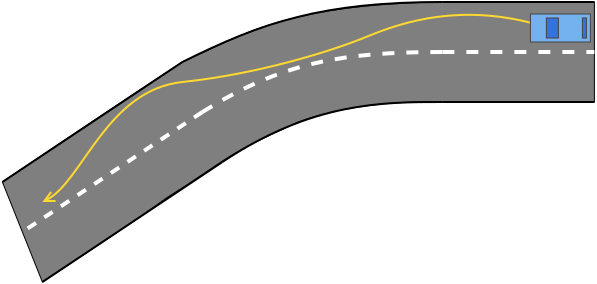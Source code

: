 <?xml version="1.0" encoding="UTF-8"?>
<dia:diagram xmlns:dia="http://www.lysator.liu.se/~alla/dia/">
  <dia:layer name="Háttér" visible="true" active="true">
    <dia:object type="Standard - Beziergon" version="0" id="O0">
      <dia:attribute name="obj_pos">
        <dia:point val="67.6,23"/>
      </dia:attribute>
      <dia:attribute name="obj_bb">
        <dia:rectangle val="38,23;67.6,37"/>
      </dia:attribute>
      <dia:attribute name="bez_points">
        <dia:point val="67.6,23"/>
        <dia:point val="67.6,23"/>
        <dia:point val="67.6,28"/>
        <dia:point val="67.6,28"/>
        <dia:point val="67.6,28"/>
        <dia:point val="60,28"/>
        <dia:point val="60,28"/>
        <dia:point val="60,28"/>
        <dia:point val="56,27.8"/>
        <dia:point val="52.8,29"/>
        <dia:point val="48.8,30.8"/>
        <dia:point val="49.4,30.8"/>
        <dia:point val="46.2,32.8"/>
        <dia:point val="44.6,34"/>
        <dia:point val="40,37"/>
        <dia:point val="40,37"/>
        <dia:point val="40,37"/>
        <dia:point val="38,32"/>
        <dia:point val="38,32"/>
        <dia:point val="38,32"/>
        <dia:point val="43.6,28.2"/>
        <dia:point val="47,26"/>
        <dia:point val="49.2,25"/>
        <dia:point val="50.433,24.3"/>
        <dia:point val="52.6,23.8"/>
        <dia:point val="55.6,23"/>
        <dia:point val="60,23"/>
        <dia:point val="60,23"/>
        <dia:point val="60,23"/>
        <dia:point val="67.6,23"/>
      </dia:attribute>
      <dia:attribute name="corner_types">
        <dia:enum val="1979103232"/>
        <dia:enum val="0"/>
        <dia:enum val="0"/>
        <dia:enum val="2"/>
        <dia:enum val="2"/>
        <dia:enum val="0"/>
        <dia:enum val="0"/>
        <dia:enum val="2"/>
        <dia:enum val="2"/>
        <dia:enum val="0"/>
        <dia:enum val="0"/>
      </dia:attribute>
      <dia:attribute name="line_width">
        <dia:real val="1.175e-38"/>
      </dia:attribute>
      <dia:attribute name="inner_color">
        <dia:color val="#7f7f7f"/>
      </dia:attribute>
      <dia:attribute name="show_background">
        <dia:boolean val="true"/>
      </dia:attribute>
    </dia:object>
    <dia:object type="Standard - Line" version="0" id="O1">
      <dia:attribute name="obj_pos">
        <dia:point val="60,23"/>
      </dia:attribute>
      <dia:attribute name="obj_bb">
        <dia:rectangle val="59.95,22.95;67.65,23.05"/>
      </dia:attribute>
      <dia:attribute name="conn_endpoints">
        <dia:point val="60,23"/>
        <dia:point val="67.6,23"/>
      </dia:attribute>
      <dia:attribute name="numcp">
        <dia:int val="1"/>
      </dia:attribute>
    </dia:object>
    <dia:object type="Standard - Line" version="0" id="O2">
      <dia:attribute name="obj_pos">
        <dia:point val="60,28"/>
      </dia:attribute>
      <dia:attribute name="obj_bb">
        <dia:rectangle val="59.95,27.95;67.65,28.05"/>
      </dia:attribute>
      <dia:attribute name="conn_endpoints">
        <dia:point val="60,28"/>
        <dia:point val="67.6,28"/>
      </dia:attribute>
      <dia:attribute name="numcp">
        <dia:int val="1"/>
      </dia:attribute>
    </dia:object>
    <dia:object type="Standard - Line" version="0" id="O3">
      <dia:attribute name="obj_pos">
        <dia:point val="60,25.5"/>
      </dia:attribute>
      <dia:attribute name="obj_bb">
        <dia:rectangle val="59.9,25.4;67.7,25.6"/>
      </dia:attribute>
      <dia:attribute name="conn_endpoints">
        <dia:point val="60,25.5"/>
        <dia:point val="67.6,25.5"/>
      </dia:attribute>
      <dia:attribute name="numcp">
        <dia:int val="1"/>
      </dia:attribute>
      <dia:attribute name="line_color">
        <dia:color val="#ffffff"/>
      </dia:attribute>
      <dia:attribute name="line_width">
        <dia:real val="0.2"/>
      </dia:attribute>
      <dia:attribute name="line_style">
        <dia:enum val="1"/>
      </dia:attribute>
      <dia:attribute name="dashlength">
        <dia:real val="0.6"/>
      </dia:attribute>
      <dia:connections>
        <dia:connection handle="1" to="O0" connection="1"/>
      </dia:connections>
    </dia:object>
    <dia:object type="Standard - BezierLine" version="0" id="O4">
      <dia:attribute name="obj_pos">
        <dia:point val="60,23"/>
      </dia:attribute>
      <dia:attribute name="obj_bb">
        <dia:rectangle val="46.933,22.95;60.05,26.067"/>
      </dia:attribute>
      <dia:attribute name="bez_points">
        <dia:point val="60,23"/>
        <dia:point val="54,23"/>
        <dia:point val="51,24"/>
        <dia:point val="47,26"/>
      </dia:attribute>
      <dia:attribute name="corner_types">
        <dia:enum val="0"/>
        <dia:enum val="0"/>
      </dia:attribute>
    </dia:object>
    <dia:object type="Standard - BezierLine" version="0" id="O5">
      <dia:attribute name="obj_pos">
        <dia:point val="60,25.5"/>
      </dia:attribute>
      <dia:attribute name="obj_bb">
        <dia:rectangle val="47.862,25.4;60.1,28.638"/>
      </dia:attribute>
      <dia:attribute name="bez_points">
        <dia:point val="60,25.5"/>
        <dia:point val="55,25.5"/>
        <dia:point val="52,26"/>
        <dia:point val="48,28.5"/>
      </dia:attribute>
      <dia:attribute name="corner_types">
        <dia:enum val="0"/>
        <dia:enum val="0"/>
      </dia:attribute>
      <dia:attribute name="line_color">
        <dia:color val="#ffffff"/>
      </dia:attribute>
      <dia:attribute name="line_width">
        <dia:real val="0.2"/>
      </dia:attribute>
      <dia:attribute name="line_style">
        <dia:enum val="1"/>
      </dia:attribute>
      <dia:attribute name="dashlength">
        <dia:real val="0.6"/>
      </dia:attribute>
    </dia:object>
    <dia:object type="Standard - BezierLine" version="0" id="O6">
      <dia:attribute name="obj_pos">
        <dia:point val="60,28"/>
      </dia:attribute>
      <dia:attribute name="obj_bb">
        <dia:rectangle val="48.931,27.95;60.05,31.069"/>
      </dia:attribute>
      <dia:attribute name="bez_points">
        <dia:point val="60,28"/>
        <dia:point val="57,28"/>
        <dia:point val="53.5,28"/>
        <dia:point val="49,31"/>
      </dia:attribute>
      <dia:attribute name="corner_types">
        <dia:enum val="0"/>
        <dia:enum val="0"/>
      </dia:attribute>
    </dia:object>
    <dia:object type="Standard - BezierLine" version="0" id="O7">
      <dia:attribute name="obj_pos">
        <dia:point val="65,24.2"/>
      </dia:attribute>
      <dia:attribute name="obj_bb">
        <dia:rectangle val="40,23.592;65.062,33.02"/>
      </dia:attribute>
      <dia:attribute name="bez_points">
        <dia:point val="65,24.2"/>
        <dia:point val="61,23"/>
        <dia:point val="58,24"/>
        <dia:point val="56.244,24.725"/>
        <dia:point val="54.488,25.45"/>
        <dia:point val="50.8,26.6"/>
        <dia:point val="47,27"/>
        <dia:point val="43.2,27.4"/>
        <dia:point val="42,32"/>
        <dia:point val="40,33"/>
      </dia:attribute>
      <dia:attribute name="corner_types">
        <dia:enum val="0"/>
        <dia:enum val="0"/>
        <dia:enum val="0"/>
        <dia:enum val="0"/>
      </dia:attribute>
      <dia:attribute name="line_color">
        <dia:color val="#ffd92f"/>
      </dia:attribute>
      <dia:attribute name="end_arrow">
        <dia:enum val="1"/>
      </dia:attribute>
      <dia:attribute name="end_arrow_length">
        <dia:real val="0.5"/>
      </dia:attribute>
      <dia:attribute name="end_arrow_width">
        <dia:real val="0.5"/>
      </dia:attribute>
    </dia:object>
    <dia:object type="Standard - Line" version="0" id="O8">
      <dia:attribute name="obj_pos">
        <dia:point val="47,26"/>
      </dia:attribute>
      <dia:attribute name="obj_bb">
        <dia:rectangle val="37.931,25.931;47.069,32.069"/>
      </dia:attribute>
      <dia:attribute name="conn_endpoints">
        <dia:point val="47,26"/>
        <dia:point val="38,32"/>
      </dia:attribute>
      <dia:attribute name="numcp">
        <dia:int val="1"/>
      </dia:attribute>
    </dia:object>
    <dia:object type="Standard - Line" version="0" id="O9">
      <dia:attribute name="obj_pos">
        <dia:point val="49,31"/>
      </dia:attribute>
      <dia:attribute name="obj_bb">
        <dia:rectangle val="39.931,30.931;49.069,37.069"/>
      </dia:attribute>
      <dia:attribute name="conn_endpoints">
        <dia:point val="49,31"/>
        <dia:point val="40,37"/>
      </dia:attribute>
      <dia:attribute name="numcp">
        <dia:int val="1"/>
      </dia:attribute>
    </dia:object>
    <dia:object type="Standard - Line" version="0" id="O10">
      <dia:attribute name="obj_pos">
        <dia:point val="48,28.5"/>
      </dia:attribute>
      <dia:attribute name="obj_bb">
        <dia:rectangle val="38.861,28.361;48.139,34.639"/>
      </dia:attribute>
      <dia:attribute name="conn_endpoints">
        <dia:point val="48,28.5"/>
        <dia:point val="39,34.5"/>
      </dia:attribute>
      <dia:attribute name="numcp">
        <dia:int val="1"/>
      </dia:attribute>
      <dia:attribute name="line_color">
        <dia:color val="#ffffff"/>
      </dia:attribute>
      <dia:attribute name="line_width">
        <dia:real val="0.2"/>
      </dia:attribute>
      <dia:attribute name="line_style">
        <dia:enum val="1"/>
      </dia:attribute>
      <dia:attribute name="dashlength">
        <dia:real val="0.5"/>
      </dia:attribute>
    </dia:object>
    <dia:object type="Flowchart - Box" version="0" id="O11">
      <dia:attribute name="obj_pos">
        <dia:point val="64.4,23.6"/>
      </dia:attribute>
      <dia:attribute name="obj_bb">
        <dia:rectangle val="64.375,23.575;67.425,25.025"/>
      </dia:attribute>
      <dia:attribute name="elem_corner">
        <dia:point val="64.4,23.6"/>
      </dia:attribute>
      <dia:attribute name="elem_width">
        <dia:real val="3"/>
      </dia:attribute>
      <dia:attribute name="elem_height">
        <dia:real val="1.4"/>
      </dia:attribute>
      <dia:attribute name="border_width">
        <dia:real val="0.05"/>
      </dia:attribute>
      <dia:attribute name="border_color">
        <dia:color val="#444444"/>
      </dia:attribute>
      <dia:attribute name="inner_color">
        <dia:color val="#74b1ef"/>
      </dia:attribute>
      <dia:attribute name="show_background">
        <dia:boolean val="true"/>
      </dia:attribute>
      <dia:attribute name="padding">
        <dia:real val="0"/>
      </dia:attribute>
      <dia:attribute name="text">
        <dia:composite type="text">
          <dia:attribute name="string">
            <dia:string>##</dia:string>
          </dia:attribute>
          <dia:attribute name="font">
            <dia:font family="sans" style="0" name="Helvetica"/>
          </dia:attribute>
          <dia:attribute name="height">
            <dia:real val="0.353"/>
          </dia:attribute>
          <dia:attribute name="pos">
            <dia:point val="65.9,24.386"/>
          </dia:attribute>
          <dia:attribute name="color">
            <dia:color val="#000000"/>
          </dia:attribute>
          <dia:attribute name="alignment">
            <dia:enum val="1"/>
          </dia:attribute>
        </dia:composite>
      </dia:attribute>
    </dia:object>
    <dia:object type="Flowchart - Box" version="0" id="O12">
      <dia:attribute name="obj_pos">
        <dia:point val="65.2,23.8"/>
      </dia:attribute>
      <dia:attribute name="obj_bb">
        <dia:rectangle val="65.175,23.775;65.825,24.825"/>
      </dia:attribute>
      <dia:attribute name="elem_corner">
        <dia:point val="65.2,23.8"/>
      </dia:attribute>
      <dia:attribute name="elem_width">
        <dia:real val="0.6"/>
      </dia:attribute>
      <dia:attribute name="elem_height">
        <dia:real val="1"/>
      </dia:attribute>
      <dia:attribute name="border_width">
        <dia:real val="0.05"/>
      </dia:attribute>
      <dia:attribute name="border_color">
        <dia:color val="#444444"/>
      </dia:attribute>
      <dia:attribute name="inner_color">
        <dia:color val="#3273dc"/>
      </dia:attribute>
      <dia:attribute name="show_background">
        <dia:boolean val="true"/>
      </dia:attribute>
      <dia:attribute name="padding">
        <dia:real val="0"/>
      </dia:attribute>
      <dia:attribute name="text">
        <dia:composite type="text">
          <dia:attribute name="string">
            <dia:string>##</dia:string>
          </dia:attribute>
          <dia:attribute name="font">
            <dia:font family="sans" style="0" name="Helvetica"/>
          </dia:attribute>
          <dia:attribute name="height">
            <dia:real val="0.176"/>
          </dia:attribute>
          <dia:attribute name="pos">
            <dia:point val="65.5,24.343"/>
          </dia:attribute>
          <dia:attribute name="color">
            <dia:color val="#000000"/>
          </dia:attribute>
          <dia:attribute name="alignment">
            <dia:enum val="1"/>
          </dia:attribute>
        </dia:composite>
      </dia:attribute>
    </dia:object>
    <dia:object type="Flowchart - Box" version="0" id="O13">
      <dia:attribute name="obj_pos">
        <dia:point val="67,23.8"/>
      </dia:attribute>
      <dia:attribute name="obj_bb">
        <dia:rectangle val="66.975,23.775;67.225,24.825"/>
      </dia:attribute>
      <dia:attribute name="elem_corner">
        <dia:point val="67,23.8"/>
      </dia:attribute>
      <dia:attribute name="elem_width">
        <dia:real val="0.2"/>
      </dia:attribute>
      <dia:attribute name="elem_height">
        <dia:real val="1"/>
      </dia:attribute>
      <dia:attribute name="border_width">
        <dia:real val="0.05"/>
      </dia:attribute>
      <dia:attribute name="border_color">
        <dia:color val="#444444"/>
      </dia:attribute>
      <dia:attribute name="inner_color">
        <dia:color val="#3273dc"/>
      </dia:attribute>
      <dia:attribute name="show_background">
        <dia:boolean val="true"/>
      </dia:attribute>
      <dia:attribute name="padding">
        <dia:real val="0"/>
      </dia:attribute>
      <dia:attribute name="text">
        <dia:composite type="text">
          <dia:attribute name="string">
            <dia:string>##</dia:string>
          </dia:attribute>
          <dia:attribute name="font">
            <dia:font family="sans" style="0" name="Helvetica"/>
          </dia:attribute>
          <dia:attribute name="height">
            <dia:real val="0.176"/>
          </dia:attribute>
          <dia:attribute name="pos">
            <dia:point val="67.1,24.343"/>
          </dia:attribute>
          <dia:attribute name="color">
            <dia:color val="#000000"/>
          </dia:attribute>
          <dia:attribute name="alignment">
            <dia:enum val="1"/>
          </dia:attribute>
        </dia:composite>
      </dia:attribute>
    </dia:object>
  </dia:layer>
</dia:diagram>
